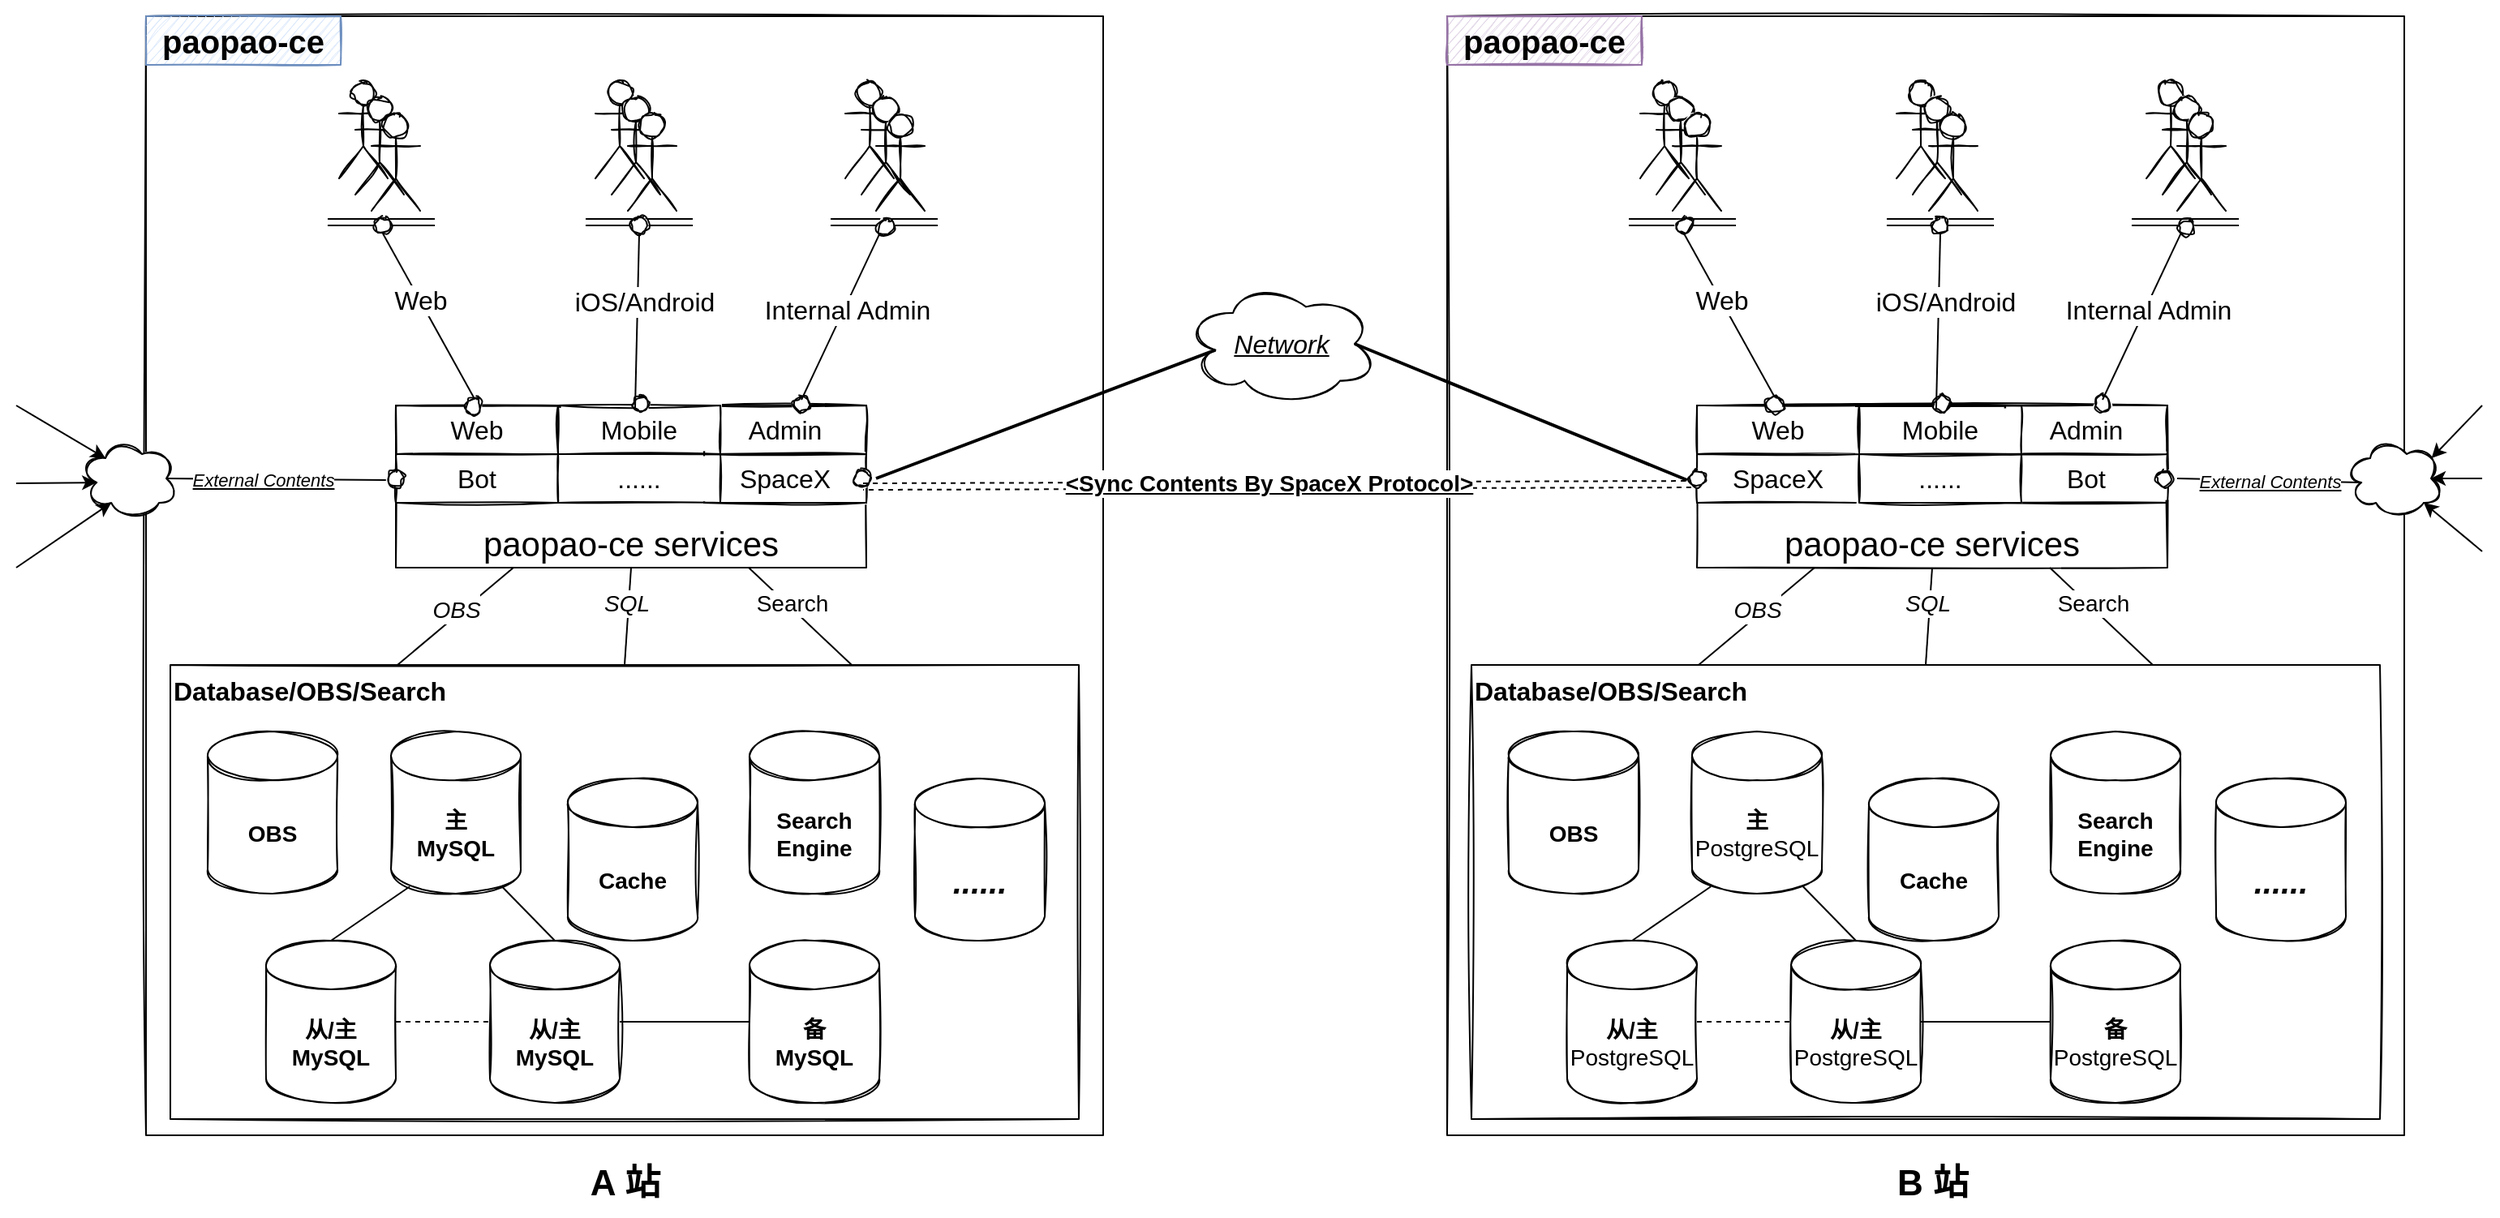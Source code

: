 <mxfile version="20.3.0" type="device"><diagram id="L_H36p_b5aqQUaw5mOKQ" name="Page-1"><mxGraphModel dx="1744" dy="934" grid="1" gridSize="10" guides="1" tooltips="1" connect="1" arrows="1" fold="1" page="1" pageScale="1" pageWidth="827" pageHeight="1169" math="0" shadow="0"><root><mxCell id="0"/><mxCell id="1" parent="0"/><mxCell id="iXZjBo1BWrSD5-5Twpb1-287" value="" style="rounded=0;whiteSpace=wrap;html=1;shadow=0;glass=0;sketch=0;fontSize=22;gradientColor=none;fillColor=none;strokeColor=none;" parent="1" vertex="1"><mxGeometry x="30" y="50" width="1540" height="750" as="geometry"/></mxCell><mxCell id="iXZjBo1BWrSD5-5Twpb1-288" value="" style="rounded=0;whiteSpace=wrap;html=1;shadow=0;glass=0;sketch=1;fontSize=22;fontStyle=1;verticalAlign=top;align=left;" parent="1" vertex="1"><mxGeometry x="120" y="60" width="590" height="690" as="geometry"/></mxCell><mxCell id="iXZjBo1BWrSD5-5Twpb1-289" value="paopao-ce services" style="rounded=0;whiteSpace=wrap;html=1;fontSize=21;fontStyle=0;verticalAlign=bottom;glass=0;shadow=0;sketch=1;" parent="1" vertex="1"><mxGeometry x="274" y="300" width="290" height="100" as="geometry"/></mxCell><mxCell id="iXZjBo1BWrSD5-5Twpb1-290" value="Web" style="rounded=0;whiteSpace=wrap;html=1;shadow=0;glass=0;sketch=1;fontSize=16;" parent="1" vertex="1"><mxGeometry x="274" y="300" width="100" height="30" as="geometry"/></mxCell><mxCell id="iXZjBo1BWrSD5-5Twpb1-291" value="SpaceX" style="rounded=0;whiteSpace=wrap;html=1;shadow=0;glass=0;sketch=1;fontSize=16;" parent="1" vertex="1"><mxGeometry x="464" y="330" width="100" height="30" as="geometry"/></mxCell><mxCell id="iXZjBo1BWrSD5-5Twpb1-292" value="Admin" style="rounded=0;whiteSpace=wrap;html=1;shadow=0;glass=0;sketch=1;fontSize=16;" parent="1" vertex="1"><mxGeometry x="464" y="300" width="100" height="30" as="geometry"/></mxCell><mxCell id="iXZjBo1BWrSD5-5Twpb1-293" value="Mobile" style="rounded=0;whiteSpace=wrap;html=1;shadow=0;glass=0;sketch=1;fontSize=16;" parent="1" vertex="1"><mxGeometry x="374" y="300" width="100" height="30" as="geometry"/></mxCell><mxCell id="iXZjBo1BWrSD5-5Twpb1-294" value="Bot" style="rounded=0;whiteSpace=wrap;html=1;shadow=0;glass=0;sketch=1;fontSize=16;" parent="1" vertex="1"><mxGeometry x="274" y="330" width="100" height="30" as="geometry"/></mxCell><mxCell id="iXZjBo1BWrSD5-5Twpb1-295" value="......" style="rounded=0;whiteSpace=wrap;html=1;shadow=0;glass=0;sketch=1;fontSize=16;" parent="1" vertex="1"><mxGeometry x="374" y="330" width="100" height="30" as="geometry"/></mxCell><mxCell id="iXZjBo1BWrSD5-5Twpb1-296" value="" style="shape=umlActor;verticalLabelPosition=bottom;verticalAlign=top;html=1;outlineConnect=0;rounded=0;shadow=0;glass=0;sketch=1;fontSize=21;" parent="1" vertex="1"><mxGeometry x="239" y="100" width="30" height="60" as="geometry"/></mxCell><mxCell id="iXZjBo1BWrSD5-5Twpb1-297" value="" style="shape=umlActor;verticalLabelPosition=bottom;verticalAlign=top;html=1;outlineConnect=0;rounded=0;shadow=0;glass=0;sketch=1;fontSize=21;" parent="1" vertex="1"><mxGeometry x="249" y="110" width="30" height="60" as="geometry"/></mxCell><mxCell id="iXZjBo1BWrSD5-5Twpb1-298" value="" style="shape=umlActor;verticalLabelPosition=bottom;verticalAlign=top;html=1;outlineConnect=0;rounded=0;shadow=0;glass=0;sketch=1;fontSize=21;" parent="1" vertex="1"><mxGeometry x="259" y="120" width="30" height="60" as="geometry"/></mxCell><mxCell id="iXZjBo1BWrSD5-5Twpb1-299" value="" style="shape=umlActor;verticalLabelPosition=bottom;verticalAlign=top;html=1;outlineConnect=0;rounded=0;shadow=0;glass=0;sketch=1;fontSize=21;" parent="1" vertex="1"><mxGeometry x="397" y="100" width="30" height="60" as="geometry"/></mxCell><mxCell id="iXZjBo1BWrSD5-5Twpb1-300" value="" style="shape=umlActor;verticalLabelPosition=bottom;verticalAlign=top;html=1;outlineConnect=0;rounded=0;shadow=0;glass=0;sketch=1;fontSize=21;" parent="1" vertex="1"><mxGeometry x="407" y="110" width="30" height="60" as="geometry"/></mxCell><mxCell id="iXZjBo1BWrSD5-5Twpb1-301" value="" style="shape=umlActor;verticalLabelPosition=bottom;verticalAlign=top;html=1;outlineConnect=0;rounded=0;shadow=0;glass=0;sketch=1;fontSize=21;" parent="1" vertex="1"><mxGeometry x="417" y="120" width="30" height="60" as="geometry"/></mxCell><mxCell id="iXZjBo1BWrSD5-5Twpb1-302" value="" style="shape=umlActor;verticalLabelPosition=bottom;verticalAlign=top;html=1;outlineConnect=0;rounded=0;shadow=0;glass=0;sketch=1;fontSize=21;" parent="1" vertex="1"><mxGeometry x="551" y="100" width="30" height="60" as="geometry"/></mxCell><mxCell id="iXZjBo1BWrSD5-5Twpb1-303" value="" style="shape=umlActor;verticalLabelPosition=bottom;verticalAlign=top;html=1;outlineConnect=0;rounded=0;shadow=0;glass=0;sketch=1;fontSize=21;" parent="1" vertex="1"><mxGeometry x="561" y="110" width="30" height="60" as="geometry"/></mxCell><mxCell id="iXZjBo1BWrSD5-5Twpb1-304" value="" style="shape=umlActor;verticalLabelPosition=bottom;verticalAlign=top;html=1;outlineConnect=0;rounded=0;shadow=0;glass=0;sketch=1;fontSize=21;" parent="1" vertex="1"><mxGeometry x="570" y="120" width="30" height="60" as="geometry"/></mxCell><mxCell id="iXZjBo1BWrSD5-5Twpb1-305" value="" style="ellipse;whiteSpace=wrap;html=1;aspect=fixed;rounded=0;shadow=0;glass=0;sketch=1;fontSize=21;" parent="1" vertex="1"><mxGeometry x="317" y="295" width="10" height="10" as="geometry"/></mxCell><mxCell id="iXZjBo1BWrSD5-5Twpb1-306" value="" style="ellipse;whiteSpace=wrap;html=1;aspect=fixed;rounded=0;shadow=0;glass=0;sketch=1;fontSize=21;" parent="1" vertex="1"><mxGeometry x="420" y="294" width="10" height="10" as="geometry"/></mxCell><mxCell id="iXZjBo1BWrSD5-5Twpb1-307" value="" style="ellipse;whiteSpace=wrap;html=1;aspect=fixed;rounded=0;shadow=0;glass=0;sketch=1;fontSize=21;" parent="1" vertex="1"><mxGeometry x="519" y="294" width="10" height="10" as="geometry"/></mxCell><mxCell id="iXZjBo1BWrSD5-5Twpb1-308" value="" style="ellipse;whiteSpace=wrap;html=1;aspect=fixed;rounded=0;shadow=0;glass=0;sketch=1;fontSize=21;" parent="1" vertex="1"><mxGeometry x="269" y="340" width="10" height="10" as="geometry"/></mxCell><mxCell id="iXZjBo1BWrSD5-5Twpb1-309" value="" style="ellipse;whiteSpace=wrap;html=1;aspect=fixed;rounded=0;shadow=0;glass=0;sketch=1;fontSize=21;" parent="1" vertex="1"><mxGeometry x="557" y="340" width="10" height="10" as="geometry"/></mxCell><mxCell id="iXZjBo1BWrSD5-5Twpb1-310" value="" style="ellipse;shape=cloud;whiteSpace=wrap;html=1;rounded=0;shadow=0;glass=0;sketch=1;fontSize=21;" parent="1" vertex="1"><mxGeometry x="80" y="320" width="60" height="50" as="geometry"/></mxCell><mxCell id="iXZjBo1BWrSD5-5Twpb1-311" value="Network" style="ellipse;shape=cloud;whiteSpace=wrap;html=1;rounded=0;shadow=0;glass=0;sketch=1;fontSize=16;fontStyle=6" parent="1" vertex="1"><mxGeometry x="760" y="224" width="120" height="76" as="geometry"/></mxCell><mxCell id="iXZjBo1BWrSD5-5Twpb1-312" value="" style="shape=link;html=1;rounded=0;fontSize=21;" parent="1" edge="1"><mxGeometry width="100" relative="1" as="geometry"><mxPoint x="232" y="187" as="sourcePoint"/><mxPoint x="298" y="187" as="targetPoint"/><Array as="points"><mxPoint x="308" y="187"/><mxPoint x="278" y="187"/></Array></mxGeometry></mxCell><mxCell id="iXZjBo1BWrSD5-5Twpb1-313" value="" style="shape=link;html=1;rounded=0;fontSize=21;" parent="1" edge="1"><mxGeometry width="100" relative="1" as="geometry"><mxPoint x="391" y="187" as="sourcePoint"/><mxPoint x="457" y="187" as="targetPoint"/><Array as="points"><mxPoint x="467" y="187"/><mxPoint x="437" y="187"/></Array></mxGeometry></mxCell><mxCell id="iXZjBo1BWrSD5-5Twpb1-314" value="" style="shape=link;html=1;rounded=0;fontSize=21;" parent="1" edge="1"><mxGeometry width="100" relative="1" as="geometry"><mxPoint x="542" y="187" as="sourcePoint"/><mxPoint x="608" y="187" as="targetPoint"/><Array as="points"><mxPoint x="618" y="187"/><mxPoint x="588" y="187"/></Array></mxGeometry></mxCell><mxCell id="iXZjBo1BWrSD5-5Twpb1-315" value="" style="ellipse;whiteSpace=wrap;html=1;aspect=fixed;rounded=0;shadow=0;glass=0;sketch=1;fontSize=21;" parent="1" vertex="1"><mxGeometry x="261" y="184" width="10" height="10" as="geometry"/></mxCell><mxCell id="iXZjBo1BWrSD5-5Twpb1-316" value="" style="ellipse;whiteSpace=wrap;html=1;aspect=fixed;rounded=0;shadow=0;glass=0;sketch=1;fontSize=21;" parent="1" vertex="1"><mxGeometry x="419" y="184" width="10" height="10" as="geometry"/></mxCell><mxCell id="iXZjBo1BWrSD5-5Twpb1-317" value="" style="ellipse;whiteSpace=wrap;html=1;aspect=fixed;rounded=0;shadow=0;glass=0;sketch=1;fontSize=21;" parent="1" vertex="1"><mxGeometry x="571" y="185" width="10" height="10" as="geometry"/></mxCell><mxCell id="iXZjBo1BWrSD5-5Twpb1-318" value="" style="endArrow=none;html=1;rounded=0;fontSize=21;entryX=0.5;entryY=1;entryDx=0;entryDy=0;exitX=0.5;exitY=0;exitDx=0;exitDy=0;" parent="1" source="iXZjBo1BWrSD5-5Twpb1-305" target="iXZjBo1BWrSD5-5Twpb1-315" edge="1"><mxGeometry width="50" height="50" relative="1" as="geometry"><mxPoint x="380" y="480" as="sourcePoint"/><mxPoint x="430" y="430" as="targetPoint"/></mxGeometry></mxCell><mxCell id="iXZjBo1BWrSD5-5Twpb1-319" value="Web" style="edgeLabel;html=1;align=center;verticalAlign=middle;resizable=0;points=[];fontSize=16;" parent="iXZjBo1BWrSD5-5Twpb1-318" vertex="1" connectable="0"><mxGeometry x="0.193" relative="1" as="geometry"><mxPoint as="offset"/></mxGeometry></mxCell><mxCell id="iXZjBo1BWrSD5-5Twpb1-320" value="" style="endArrow=none;html=1;rounded=0;fontSize=21;entryX=0.5;entryY=1;entryDx=0;entryDy=0;exitX=0;exitY=1;exitDx=0;exitDy=0;" parent="1" source="iXZjBo1BWrSD5-5Twpb1-306" target="iXZjBo1BWrSD5-5Twpb1-316" edge="1"><mxGeometry width="50" height="50" relative="1" as="geometry"><mxPoint x="380" y="480" as="sourcePoint"/><mxPoint x="430" y="430" as="targetPoint"/></mxGeometry></mxCell><mxCell id="iXZjBo1BWrSD5-5Twpb1-321" value="iOS/Android" style="edgeLabel;html=1;align=center;verticalAlign=middle;resizable=0;points=[];fontSize=16;" parent="iXZjBo1BWrSD5-5Twpb1-320" vertex="1" connectable="0"><mxGeometry x="0.237" y="-4" relative="1" as="geometry"><mxPoint as="offset"/></mxGeometry></mxCell><mxCell id="iXZjBo1BWrSD5-5Twpb1-322" value="" style="endArrow=none;html=1;rounded=0;fontSize=21;entryX=0;entryY=1;entryDx=0;entryDy=0;exitX=0.6;exitY=-0.117;exitDx=0;exitDy=0;exitPerimeter=0;" parent="1" source="iXZjBo1BWrSD5-5Twpb1-292" target="iXZjBo1BWrSD5-5Twpb1-317" edge="1"><mxGeometry width="50" height="50" relative="1" as="geometry"><mxPoint x="380" y="480" as="sourcePoint"/><mxPoint x="430" y="430" as="targetPoint"/></mxGeometry></mxCell><mxCell id="iXZjBo1BWrSD5-5Twpb1-323" value="Internal Admin" style="edgeLabel;html=1;align=center;verticalAlign=middle;resizable=0;points=[];fontSize=16;" parent="iXZjBo1BWrSD5-5Twpb1-322" vertex="1" connectable="0"><mxGeometry x="0.092" y="-1" relative="1" as="geometry"><mxPoint as="offset"/></mxGeometry></mxCell><mxCell id="iXZjBo1BWrSD5-5Twpb1-324" value="Database/OBS/Search" style="rounded=0;whiteSpace=wrap;html=1;shadow=0;glass=0;sketch=1;fontSize=16;verticalAlign=top;labelPosition=center;verticalLabelPosition=middle;align=left;fontStyle=1" parent="1" vertex="1"><mxGeometry x="135" y="460" width="560" height="280" as="geometry"/></mxCell><mxCell id="iXZjBo1BWrSD5-5Twpb1-325" value="&lt;span style=&quot;font-size: 14px;&quot;&gt;主&lt;/span&gt;&lt;br style=&quot;font-size: 14px;&quot;&gt;MySQL" style="shape=cylinder3;whiteSpace=wrap;html=1;boundedLbl=1;backgroundOutline=1;size=15;fontStyle=1;fontSize=14;sketch=1;" parent="1" vertex="1"><mxGeometry x="271" y="501" width="80" height="100" as="geometry"/></mxCell><mxCell id="iXZjBo1BWrSD5-5Twpb1-326" value="OBS" style="shape=cylinder3;whiteSpace=wrap;html=1;boundedLbl=1;backgroundOutline=1;size=15;fontStyle=1;fontSize=14;shadow=0;sketch=1;" parent="1" vertex="1"><mxGeometry x="158" y="501" width="80" height="100" as="geometry"/></mxCell><mxCell id="iXZjBo1BWrSD5-5Twpb1-327" value="Cache" style="shape=cylinder3;whiteSpace=wrap;html=1;boundedLbl=1;backgroundOutline=1;size=15;fontStyle=1;fontSize=14;sketch=1;" parent="1" vertex="1"><mxGeometry x="380" y="530" width="80" height="100" as="geometry"/></mxCell><mxCell id="iXZjBo1BWrSD5-5Twpb1-328" value="Search Engine" style="shape=cylinder3;whiteSpace=wrap;html=1;boundedLbl=1;backgroundOutline=1;size=15;fontStyle=1;fontSize=14;sketch=1;" parent="1" vertex="1"><mxGeometry x="492" y="501" width="80" height="100" as="geometry"/></mxCell><mxCell id="iXZjBo1BWrSD5-5Twpb1-329" value="......" style="shape=cylinder3;whiteSpace=wrap;html=1;boundedLbl=1;backgroundOutline=1;size=15;fontStyle=3;fontSize=20;sketch=1;" parent="1" vertex="1"><mxGeometry x="594" y="530" width="80" height="100" as="geometry"/></mxCell><mxCell id="iXZjBo1BWrSD5-5Twpb1-330" value="从/主&lt;br style=&quot;font-size: 14px;&quot;&gt;MySQL" style="shape=cylinder3;whiteSpace=wrap;html=1;boundedLbl=1;backgroundOutline=1;size=15;fontStyle=1;fontSize=14;sketch=1;" parent="1" vertex="1"><mxGeometry x="194" y="630" width="80" height="100" as="geometry"/></mxCell><mxCell id="iXZjBo1BWrSD5-5Twpb1-331" value="从/主&lt;br style=&quot;font-size: 14px;&quot;&gt;MySQL" style="shape=cylinder3;whiteSpace=wrap;html=1;boundedLbl=1;backgroundOutline=1;size=15;fontStyle=1;fontSize=14;sketch=1;" parent="1" vertex="1"><mxGeometry x="332" y="630" width="80" height="100" as="geometry"/></mxCell><mxCell id="iXZjBo1BWrSD5-5Twpb1-332" value="备&lt;br style=&quot;font-size: 14px;&quot;&gt;MySQL" style="shape=cylinder3;whiteSpace=wrap;html=1;boundedLbl=1;backgroundOutline=1;size=15;fontStyle=1;fontSize=14;sketch=1;" parent="1" vertex="1"><mxGeometry x="492" y="630" width="80" height="100" as="geometry"/></mxCell><mxCell id="iXZjBo1BWrSD5-5Twpb1-333" value="" style="endArrow=none;html=1;rounded=0;fontSize=16;exitX=0.5;exitY=0;exitDx=0;exitDy=0;exitPerimeter=0;entryX=0.145;entryY=1;entryDx=0;entryDy=-4.35;entryPerimeter=0;" parent="1" source="iXZjBo1BWrSD5-5Twpb1-330" target="iXZjBo1BWrSD5-5Twpb1-325" edge="1"><mxGeometry width="50" height="50" relative="1" as="geometry"><mxPoint x="415" y="530" as="sourcePoint"/><mxPoint x="465" y="480" as="targetPoint"/></mxGeometry></mxCell><mxCell id="iXZjBo1BWrSD5-5Twpb1-334" value="" style="endArrow=none;html=1;rounded=0;fontSize=16;exitX=0.5;exitY=0;exitDx=0;exitDy=0;exitPerimeter=0;entryX=0.855;entryY=1;entryDx=0;entryDy=-4.35;entryPerimeter=0;" parent="1" source="iXZjBo1BWrSD5-5Twpb1-331" target="iXZjBo1BWrSD5-5Twpb1-325" edge="1"><mxGeometry width="50" height="50" relative="1" as="geometry"><mxPoint x="243" y="680" as="sourcePoint"/><mxPoint x="289.6" y="646.65" as="targetPoint"/></mxGeometry></mxCell><mxCell id="iXZjBo1BWrSD5-5Twpb1-335" value="" style="endArrow=none;html=1;rounded=0;fontSize=16;exitX=1;exitY=0.5;exitDx=0;exitDy=0;exitPerimeter=0;entryX=0;entryY=0.5;entryDx=0;entryDy=0;entryPerimeter=0;dashed=1;" parent="1" source="iXZjBo1BWrSD5-5Twpb1-330" target="iXZjBo1BWrSD5-5Twpb1-331" edge="1"><mxGeometry width="50" height="50" relative="1" as="geometry"><mxPoint x="244" y="640" as="sourcePoint"/><mxPoint x="290.6" y="606.65" as="targetPoint"/></mxGeometry></mxCell><mxCell id="iXZjBo1BWrSD5-5Twpb1-336" value="" style="endArrow=none;html=1;rounded=0;fontSize=16;exitX=0;exitY=0.5;exitDx=0;exitDy=0;exitPerimeter=0;entryX=1;entryY=0.5;entryDx=0;entryDy=0;entryPerimeter=0;" parent="1" source="iXZjBo1BWrSD5-5Twpb1-332" target="iXZjBo1BWrSD5-5Twpb1-331" edge="1"><mxGeometry width="50" height="50" relative="1" as="geometry"><mxPoint x="385" y="640" as="sourcePoint"/><mxPoint x="347.4" y="606.65" as="targetPoint"/></mxGeometry></mxCell><mxCell id="iXZjBo1BWrSD5-5Twpb1-337" value="paopao-ce" style="rounded=0;whiteSpace=wrap;html=1;shadow=0;glass=0;sketch=1;fontSize=20;fontStyle=1;fillColor=#dae8fc;strokeColor=#6c8ebf;" parent="1" vertex="1"><mxGeometry x="120" y="60" width="120" height="30" as="geometry"/></mxCell><mxCell id="iXZjBo1BWrSD5-5Twpb1-338" value="" style="endArrow=none;html=1;rounded=0;fontSize=20;exitX=0.25;exitY=0;exitDx=0;exitDy=0;entryX=0.25;entryY=1;entryDx=0;entryDy=0;" parent="1" source="iXZjBo1BWrSD5-5Twpb1-324" target="iXZjBo1BWrSD5-5Twpb1-289" edge="1"><mxGeometry width="50" height="50" relative="1" as="geometry"><mxPoint x="440" y="470" as="sourcePoint"/><mxPoint x="490" y="420" as="targetPoint"/></mxGeometry></mxCell><mxCell id="iXZjBo1BWrSD5-5Twpb1-339" value="&lt;i&gt;&lt;font style=&quot;font-size: 14px;&quot;&gt;OBS&lt;/font&gt;&lt;/i&gt;" style="edgeLabel;html=1;align=center;verticalAlign=middle;resizable=0;points=[];fontSize=16;" parent="iXZjBo1BWrSD5-5Twpb1-338" vertex="1" connectable="0"><mxGeometry x="0.073" y="4" relative="1" as="geometry"><mxPoint as="offset"/></mxGeometry></mxCell><mxCell id="iXZjBo1BWrSD5-5Twpb1-340" value="" style="endArrow=none;html=1;rounded=0;fontSize=20;exitX=0.5;exitY=0;exitDx=0;exitDy=0;entryX=0.5;entryY=1;entryDx=0;entryDy=0;" parent="1" source="iXZjBo1BWrSD5-5Twpb1-324" target="iXZjBo1BWrSD5-5Twpb1-289" edge="1"><mxGeometry width="50" height="50" relative="1" as="geometry"><mxPoint x="285" y="470" as="sourcePoint"/><mxPoint x="356.5" y="410" as="targetPoint"/></mxGeometry></mxCell><mxCell id="iXZjBo1BWrSD5-5Twpb1-341" value="SQL" style="edgeLabel;html=1;align=center;verticalAlign=middle;resizable=0;points=[];fontSize=14;fontStyle=2" parent="iXZjBo1BWrSD5-5Twpb1-340" vertex="1" connectable="0"><mxGeometry x="0.263" y="2" relative="1" as="geometry"><mxPoint as="offset"/></mxGeometry></mxCell><mxCell id="iXZjBo1BWrSD5-5Twpb1-342" value="" style="endArrow=none;html=1;rounded=0;fontSize=20;exitX=0.75;exitY=0;exitDx=0;exitDy=0;entryX=0.75;entryY=1;entryDx=0;entryDy=0;" parent="1" source="iXZjBo1BWrSD5-5Twpb1-324" target="iXZjBo1BWrSD5-5Twpb1-289" edge="1"><mxGeometry width="50" height="50" relative="1" as="geometry"><mxPoint x="425" y="470" as="sourcePoint"/><mxPoint x="429" y="410" as="targetPoint"/></mxGeometry></mxCell><mxCell id="iXZjBo1BWrSD5-5Twpb1-343" value="Search" style="edgeLabel;html=1;align=center;verticalAlign=middle;resizable=0;points=[];fontSize=14;" parent="iXZjBo1BWrSD5-5Twpb1-342" vertex="1" connectable="0"><mxGeometry x="0.197" y="-1" relative="1" as="geometry"><mxPoint y="-1" as="offset"/></mxGeometry></mxCell><mxCell id="iXZjBo1BWrSD5-5Twpb1-344" value="" style="endArrow=none;html=1;rounded=0;fontSize=14;exitX=0.16;exitY=0.55;exitDx=0;exitDy=0;exitPerimeter=0;strokeWidth=2;" parent="1" source="iXZjBo1BWrSD5-5Twpb1-311" edge="1"><mxGeometry width="50" height="50" relative="1" as="geometry"><mxPoint x="440" y="480" as="sourcePoint"/><mxPoint x="570" y="345" as="targetPoint"/></mxGeometry></mxCell><mxCell id="iXZjBo1BWrSD5-5Twpb1-345" value="" style="endArrow=none;html=1;rounded=0;fontSize=14;exitX=0.875;exitY=0.5;exitDx=0;exitDy=0;exitPerimeter=0;entryX=-0.021;entryY=0.46;entryDx=0;entryDy=0;entryPerimeter=0;" parent="1" source="iXZjBo1BWrSD5-5Twpb1-310" target="iXZjBo1BWrSD5-5Twpb1-289" edge="1"><mxGeometry width="50" height="50" relative="1" as="geometry"><mxPoint x="440" y="480" as="sourcePoint"/><mxPoint x="490" y="430" as="targetPoint"/></mxGeometry></mxCell><mxCell id="iXZjBo1BWrSD5-5Twpb1-346" value="&lt;i&gt;&lt;u&gt;&lt;font style=&quot;font-size: 11px;&quot;&gt;External Contents&lt;/font&gt;&lt;/u&gt;&lt;/i&gt;" style="edgeLabel;html=1;align=center;verticalAlign=middle;resizable=0;points=[];fontSize=12;" parent="iXZjBo1BWrSD5-5Twpb1-345" vertex="1" connectable="0"><mxGeometry x="-0.136" relative="1" as="geometry"><mxPoint x="1" as="offset"/></mxGeometry></mxCell><mxCell id="iXZjBo1BWrSD5-5Twpb1-347" value="" style="rounded=0;whiteSpace=wrap;html=1;shadow=0;glass=0;sketch=1;fontSize=22;fontStyle=1;verticalAlign=top;align=left;" parent="1" vertex="1"><mxGeometry x="922" y="60" width="590" height="690" as="geometry"/></mxCell><mxCell id="iXZjBo1BWrSD5-5Twpb1-348" value="paopao-ce services" style="rounded=0;whiteSpace=wrap;html=1;fontSize=21;fontStyle=0;verticalAlign=bottom;glass=0;shadow=0;sketch=1;" parent="1" vertex="1"><mxGeometry x="1076" y="300" width="290" height="100" as="geometry"/></mxCell><mxCell id="iXZjBo1BWrSD5-5Twpb1-349" value="Web" style="rounded=0;whiteSpace=wrap;html=1;shadow=0;glass=0;sketch=1;fontSize=16;" parent="1" vertex="1"><mxGeometry x="1076" y="300" width="100" height="30" as="geometry"/></mxCell><mxCell id="iXZjBo1BWrSD5-5Twpb1-350" value="Bot" style="rounded=0;whiteSpace=wrap;html=1;shadow=0;glass=0;sketch=1;fontSize=16;" parent="1" vertex="1"><mxGeometry x="1266" y="330" width="100" height="30" as="geometry"/></mxCell><mxCell id="iXZjBo1BWrSD5-5Twpb1-351" value="Admin" style="rounded=0;whiteSpace=wrap;html=1;shadow=0;glass=0;sketch=1;fontSize=16;" parent="1" vertex="1"><mxGeometry x="1266" y="300" width="100" height="30" as="geometry"/></mxCell><mxCell id="iXZjBo1BWrSD5-5Twpb1-352" value="Mobile" style="rounded=0;whiteSpace=wrap;html=1;shadow=0;glass=0;sketch=1;fontSize=16;" parent="1" vertex="1"><mxGeometry x="1176" y="300" width="100" height="30" as="geometry"/></mxCell><mxCell id="iXZjBo1BWrSD5-5Twpb1-353" value="SpaceX" style="rounded=0;whiteSpace=wrap;html=1;shadow=0;glass=0;sketch=1;fontSize=16;" parent="1" vertex="1"><mxGeometry x="1076" y="330" width="100" height="30" as="geometry"/></mxCell><mxCell id="iXZjBo1BWrSD5-5Twpb1-354" value="......" style="rounded=0;whiteSpace=wrap;html=1;shadow=0;glass=0;sketch=1;fontSize=16;" parent="1" vertex="1"><mxGeometry x="1176" y="330" width="100" height="30" as="geometry"/></mxCell><mxCell id="iXZjBo1BWrSD5-5Twpb1-355" value="" style="shape=umlActor;verticalLabelPosition=bottom;verticalAlign=top;html=1;outlineConnect=0;rounded=0;shadow=0;glass=0;sketch=1;fontSize=21;" parent="1" vertex="1"><mxGeometry x="1041" y="100" width="30" height="60" as="geometry"/></mxCell><mxCell id="iXZjBo1BWrSD5-5Twpb1-356" value="" style="shape=umlActor;verticalLabelPosition=bottom;verticalAlign=top;html=1;outlineConnect=0;rounded=0;shadow=0;glass=0;sketch=1;fontSize=21;" parent="1" vertex="1"><mxGeometry x="1051" y="110" width="30" height="60" as="geometry"/></mxCell><mxCell id="iXZjBo1BWrSD5-5Twpb1-357" value="" style="shape=umlActor;verticalLabelPosition=bottom;verticalAlign=top;html=1;outlineConnect=0;rounded=0;shadow=0;glass=0;sketch=1;fontSize=21;" parent="1" vertex="1"><mxGeometry x="1061" y="120" width="30" height="60" as="geometry"/></mxCell><mxCell id="iXZjBo1BWrSD5-5Twpb1-358" value="" style="shape=umlActor;verticalLabelPosition=bottom;verticalAlign=top;html=1;outlineConnect=0;rounded=0;shadow=0;glass=0;sketch=1;fontSize=21;" parent="1" vertex="1"><mxGeometry x="1199" y="100" width="30" height="60" as="geometry"/></mxCell><mxCell id="iXZjBo1BWrSD5-5Twpb1-359" value="" style="shape=umlActor;verticalLabelPosition=bottom;verticalAlign=top;html=1;outlineConnect=0;rounded=0;shadow=0;glass=0;sketch=1;fontSize=21;" parent="1" vertex="1"><mxGeometry x="1209" y="110" width="30" height="60" as="geometry"/></mxCell><mxCell id="iXZjBo1BWrSD5-5Twpb1-360" value="" style="shape=umlActor;verticalLabelPosition=bottom;verticalAlign=top;html=1;outlineConnect=0;rounded=0;shadow=0;glass=0;sketch=1;fontSize=21;" parent="1" vertex="1"><mxGeometry x="1219" y="120" width="30" height="60" as="geometry"/></mxCell><mxCell id="iXZjBo1BWrSD5-5Twpb1-361" value="" style="shape=umlActor;verticalLabelPosition=bottom;verticalAlign=top;html=1;outlineConnect=0;rounded=0;shadow=0;glass=0;sketch=1;fontSize=21;" parent="1" vertex="1"><mxGeometry x="1353" y="100" width="30" height="60" as="geometry"/></mxCell><mxCell id="iXZjBo1BWrSD5-5Twpb1-362" value="" style="shape=umlActor;verticalLabelPosition=bottom;verticalAlign=top;html=1;outlineConnect=0;rounded=0;shadow=0;glass=0;sketch=1;fontSize=21;" parent="1" vertex="1"><mxGeometry x="1363" y="110" width="30" height="60" as="geometry"/></mxCell><mxCell id="iXZjBo1BWrSD5-5Twpb1-363" value="" style="shape=umlActor;verticalLabelPosition=bottom;verticalAlign=top;html=1;outlineConnect=0;rounded=0;shadow=0;glass=0;sketch=1;fontSize=21;" parent="1" vertex="1"><mxGeometry x="1372" y="120" width="30" height="60" as="geometry"/></mxCell><mxCell id="iXZjBo1BWrSD5-5Twpb1-364" value="" style="ellipse;whiteSpace=wrap;html=1;aspect=fixed;rounded=0;shadow=0;glass=0;sketch=1;fontSize=21;" parent="1" vertex="1"><mxGeometry x="1119" y="295" width="10" height="10" as="geometry"/></mxCell><mxCell id="iXZjBo1BWrSD5-5Twpb1-365" value="" style="ellipse;whiteSpace=wrap;html=1;aspect=fixed;rounded=0;shadow=0;glass=0;sketch=1;fontSize=21;" parent="1" vertex="1"><mxGeometry x="1222" y="294" width="10" height="10" as="geometry"/></mxCell><mxCell id="iXZjBo1BWrSD5-5Twpb1-366" value="" style="ellipse;whiteSpace=wrap;html=1;aspect=fixed;rounded=0;shadow=0;glass=0;sketch=1;fontSize=21;" parent="1" vertex="1"><mxGeometry x="1321" y="294" width="10" height="10" as="geometry"/></mxCell><mxCell id="iXZjBo1BWrSD5-5Twpb1-367" value="" style="ellipse;whiteSpace=wrap;html=1;aspect=fixed;rounded=0;shadow=0;glass=0;sketch=1;fontSize=21;" parent="1" vertex="1"><mxGeometry x="1071" y="340" width="10" height="10" as="geometry"/></mxCell><mxCell id="iXZjBo1BWrSD5-5Twpb1-368" value="" style="ellipse;whiteSpace=wrap;html=1;aspect=fixed;rounded=0;shadow=0;glass=0;sketch=1;fontSize=21;" parent="1" vertex="1"><mxGeometry x="1359" y="340" width="10" height="10" as="geometry"/></mxCell><mxCell id="iXZjBo1BWrSD5-5Twpb1-369" value="" style="shape=link;html=1;rounded=0;fontSize=21;" parent="1" edge="1"><mxGeometry width="100" relative="1" as="geometry"><mxPoint x="1034" y="187" as="sourcePoint"/><mxPoint x="1100" y="187" as="targetPoint"/><Array as="points"><mxPoint x="1110" y="187"/><mxPoint x="1080" y="187"/></Array></mxGeometry></mxCell><mxCell id="iXZjBo1BWrSD5-5Twpb1-370" value="" style="shape=link;html=1;rounded=0;fontSize=21;" parent="1" edge="1"><mxGeometry width="100" relative="1" as="geometry"><mxPoint x="1193" y="187" as="sourcePoint"/><mxPoint x="1259" y="187" as="targetPoint"/><Array as="points"><mxPoint x="1269" y="187"/><mxPoint x="1239" y="187"/></Array></mxGeometry></mxCell><mxCell id="iXZjBo1BWrSD5-5Twpb1-371" value="" style="shape=link;html=1;rounded=0;fontSize=21;" parent="1" edge="1"><mxGeometry width="100" relative="1" as="geometry"><mxPoint x="1344" y="187" as="sourcePoint"/><mxPoint x="1410" y="187" as="targetPoint"/><Array as="points"><mxPoint x="1420" y="187"/><mxPoint x="1390" y="187"/></Array></mxGeometry></mxCell><mxCell id="iXZjBo1BWrSD5-5Twpb1-372" value="" style="ellipse;whiteSpace=wrap;html=1;aspect=fixed;rounded=0;shadow=0;glass=0;sketch=1;fontSize=21;" parent="1" vertex="1"><mxGeometry x="1063" y="184" width="10" height="10" as="geometry"/></mxCell><mxCell id="iXZjBo1BWrSD5-5Twpb1-373" value="" style="ellipse;whiteSpace=wrap;html=1;aspect=fixed;rounded=0;shadow=0;glass=0;sketch=1;fontSize=21;" parent="1" vertex="1"><mxGeometry x="1221" y="184" width="10" height="10" as="geometry"/></mxCell><mxCell id="iXZjBo1BWrSD5-5Twpb1-374" value="" style="ellipse;whiteSpace=wrap;html=1;aspect=fixed;rounded=0;shadow=0;glass=0;sketch=1;fontSize=21;" parent="1" vertex="1"><mxGeometry x="1373" y="185" width="10" height="10" as="geometry"/></mxCell><mxCell id="iXZjBo1BWrSD5-5Twpb1-375" value="" style="endArrow=none;html=1;rounded=0;fontSize=21;entryX=0.5;entryY=1;entryDx=0;entryDy=0;exitX=0.5;exitY=0;exitDx=0;exitDy=0;" parent="1" source="iXZjBo1BWrSD5-5Twpb1-364" target="iXZjBo1BWrSD5-5Twpb1-372" edge="1"><mxGeometry width="50" height="50" relative="1" as="geometry"><mxPoint x="1182" y="480" as="sourcePoint"/><mxPoint x="1232" y="430" as="targetPoint"/></mxGeometry></mxCell><mxCell id="iXZjBo1BWrSD5-5Twpb1-376" value="Web" style="edgeLabel;html=1;align=center;verticalAlign=middle;resizable=0;points=[];fontSize=16;" parent="iXZjBo1BWrSD5-5Twpb1-375" vertex="1" connectable="0"><mxGeometry x="0.193" relative="1" as="geometry"><mxPoint as="offset"/></mxGeometry></mxCell><mxCell id="iXZjBo1BWrSD5-5Twpb1-377" value="" style="endArrow=none;html=1;rounded=0;fontSize=21;entryX=0.5;entryY=1;entryDx=0;entryDy=0;exitX=0;exitY=1;exitDx=0;exitDy=0;" parent="1" source="iXZjBo1BWrSD5-5Twpb1-365" target="iXZjBo1BWrSD5-5Twpb1-373" edge="1"><mxGeometry width="50" height="50" relative="1" as="geometry"><mxPoint x="1182" y="480" as="sourcePoint"/><mxPoint x="1232" y="430" as="targetPoint"/></mxGeometry></mxCell><mxCell id="iXZjBo1BWrSD5-5Twpb1-378" value="iOS/Android" style="edgeLabel;html=1;align=center;verticalAlign=middle;resizable=0;points=[];fontSize=16;" parent="iXZjBo1BWrSD5-5Twpb1-377" vertex="1" connectable="0"><mxGeometry x="0.237" y="-4" relative="1" as="geometry"><mxPoint as="offset"/></mxGeometry></mxCell><mxCell id="iXZjBo1BWrSD5-5Twpb1-379" value="" style="endArrow=none;html=1;rounded=0;fontSize=21;entryX=0;entryY=1;entryDx=0;entryDy=0;exitX=0.6;exitY=-0.117;exitDx=0;exitDy=0;exitPerimeter=0;" parent="1" source="iXZjBo1BWrSD5-5Twpb1-351" target="iXZjBo1BWrSD5-5Twpb1-374" edge="1"><mxGeometry width="50" height="50" relative="1" as="geometry"><mxPoint x="1182" y="480" as="sourcePoint"/><mxPoint x="1232" y="430" as="targetPoint"/></mxGeometry></mxCell><mxCell id="iXZjBo1BWrSD5-5Twpb1-380" value="Internal Admin" style="edgeLabel;html=1;align=center;verticalAlign=middle;resizable=0;points=[];fontSize=16;" parent="iXZjBo1BWrSD5-5Twpb1-379" vertex="1" connectable="0"><mxGeometry x="0.092" y="-1" relative="1" as="geometry"><mxPoint as="offset"/></mxGeometry></mxCell><mxCell id="iXZjBo1BWrSD5-5Twpb1-381" value="Database/OBS/Search" style="rounded=0;whiteSpace=wrap;html=1;shadow=0;glass=0;sketch=1;fontSize=16;verticalAlign=top;labelPosition=center;verticalLabelPosition=middle;align=left;fontStyle=1" parent="1" vertex="1"><mxGeometry x="937" y="460" width="560" height="280" as="geometry"/></mxCell><mxCell id="iXZjBo1BWrSD5-5Twpb1-382" value="&lt;span style=&quot;font-size: 14px;&quot;&gt;&lt;b&gt;主&lt;/b&gt;&lt;/span&gt;&lt;br style=&quot;font-size: 14px;&quot;&gt;PostgreSQL" style="shape=cylinder3;whiteSpace=wrap;html=1;boundedLbl=1;backgroundOutline=1;size=15;fontStyle=0;fontSize=14;sketch=1;" parent="1" vertex="1"><mxGeometry x="1073" y="501" width="80" height="100" as="geometry"/></mxCell><mxCell id="iXZjBo1BWrSD5-5Twpb1-383" value="OBS" style="shape=cylinder3;whiteSpace=wrap;html=1;boundedLbl=1;backgroundOutline=1;size=15;fontStyle=1;fontSize=14;shadow=0;sketch=1;" parent="1" vertex="1"><mxGeometry x="960" y="501" width="80" height="100" as="geometry"/></mxCell><mxCell id="iXZjBo1BWrSD5-5Twpb1-384" value="Cache" style="shape=cylinder3;whiteSpace=wrap;html=1;boundedLbl=1;backgroundOutline=1;size=15;fontStyle=1;fontSize=14;sketch=1;" parent="1" vertex="1"><mxGeometry x="1182" y="530" width="80" height="100" as="geometry"/></mxCell><mxCell id="iXZjBo1BWrSD5-5Twpb1-385" value="Search Engine" style="shape=cylinder3;whiteSpace=wrap;html=1;boundedLbl=1;backgroundOutline=1;size=15;fontStyle=1;fontSize=14;sketch=1;" parent="1" vertex="1"><mxGeometry x="1294" y="501" width="80" height="100" as="geometry"/></mxCell><mxCell id="iXZjBo1BWrSD5-5Twpb1-386" value="......" style="shape=cylinder3;whiteSpace=wrap;html=1;boundedLbl=1;backgroundOutline=1;size=15;fontStyle=3;fontSize=20;sketch=1;" parent="1" vertex="1"><mxGeometry x="1396" y="530" width="80" height="100" as="geometry"/></mxCell><mxCell id="iXZjBo1BWrSD5-5Twpb1-387" value="&lt;b&gt;从/主&lt;/b&gt;&lt;br style=&quot;font-size: 14px;&quot;&gt;PostgreSQL" style="shape=cylinder3;whiteSpace=wrap;html=1;boundedLbl=1;backgroundOutline=1;size=15;fontStyle=0;fontSize=14;sketch=1;" parent="1" vertex="1"><mxGeometry x="996" y="630" width="80" height="100" as="geometry"/></mxCell><mxCell id="iXZjBo1BWrSD5-5Twpb1-388" value="从/主&lt;br style=&quot;font-weight: 400;&quot;&gt;&lt;span style=&quot;font-weight: 400;&quot;&gt;PostgreSQL&lt;/span&gt;" style="shape=cylinder3;whiteSpace=wrap;html=1;boundedLbl=1;backgroundOutline=1;size=15;fontStyle=1;fontSize=14;sketch=1;" parent="1" vertex="1"><mxGeometry x="1134" y="630" width="80" height="100" as="geometry"/></mxCell><mxCell id="iXZjBo1BWrSD5-5Twpb1-389" value="备&lt;br style=&quot;font-weight: 400;&quot;&gt;&lt;span style=&quot;font-weight: 400;&quot;&gt;PostgreSQL&lt;/span&gt;" style="shape=cylinder3;whiteSpace=wrap;html=1;boundedLbl=1;backgroundOutline=1;size=15;fontStyle=1;fontSize=14;sketch=1;" parent="1" vertex="1"><mxGeometry x="1294" y="630" width="80" height="100" as="geometry"/></mxCell><mxCell id="iXZjBo1BWrSD5-5Twpb1-390" value="" style="endArrow=none;html=1;rounded=0;fontSize=16;exitX=0.5;exitY=0;exitDx=0;exitDy=0;exitPerimeter=0;entryX=0.145;entryY=1;entryDx=0;entryDy=-4.35;entryPerimeter=0;" parent="1" source="iXZjBo1BWrSD5-5Twpb1-387" target="iXZjBo1BWrSD5-5Twpb1-382" edge="1"><mxGeometry width="50" height="50" relative="1" as="geometry"><mxPoint x="1217" y="530" as="sourcePoint"/><mxPoint x="1267" y="480" as="targetPoint"/></mxGeometry></mxCell><mxCell id="iXZjBo1BWrSD5-5Twpb1-391" value="" style="endArrow=none;html=1;rounded=0;fontSize=16;exitX=0.5;exitY=0;exitDx=0;exitDy=0;exitPerimeter=0;entryX=0.855;entryY=1;entryDx=0;entryDy=-4.35;entryPerimeter=0;" parent="1" source="iXZjBo1BWrSD5-5Twpb1-388" target="iXZjBo1BWrSD5-5Twpb1-382" edge="1"><mxGeometry width="50" height="50" relative="1" as="geometry"><mxPoint x="1045" y="680" as="sourcePoint"/><mxPoint x="1091.6" y="646.65" as="targetPoint"/></mxGeometry></mxCell><mxCell id="iXZjBo1BWrSD5-5Twpb1-392" value="" style="endArrow=none;html=1;rounded=0;fontSize=16;exitX=1;exitY=0.5;exitDx=0;exitDy=0;exitPerimeter=0;entryX=0;entryY=0.5;entryDx=0;entryDy=0;entryPerimeter=0;dashed=1;" parent="1" source="iXZjBo1BWrSD5-5Twpb1-387" target="iXZjBo1BWrSD5-5Twpb1-388" edge="1"><mxGeometry width="50" height="50" relative="1" as="geometry"><mxPoint x="1046" y="640" as="sourcePoint"/><mxPoint x="1092.6" y="606.65" as="targetPoint"/></mxGeometry></mxCell><mxCell id="iXZjBo1BWrSD5-5Twpb1-393" value="" style="endArrow=none;html=1;rounded=0;fontSize=16;exitX=0;exitY=0.5;exitDx=0;exitDy=0;exitPerimeter=0;entryX=1;entryY=0.5;entryDx=0;entryDy=0;entryPerimeter=0;" parent="1" source="iXZjBo1BWrSD5-5Twpb1-389" target="iXZjBo1BWrSD5-5Twpb1-388" edge="1"><mxGeometry width="50" height="50" relative="1" as="geometry"><mxPoint x="1187" y="640" as="sourcePoint"/><mxPoint x="1149.4" y="606.65" as="targetPoint"/></mxGeometry></mxCell><mxCell id="iXZjBo1BWrSD5-5Twpb1-394" value="paopao-ce" style="rounded=0;whiteSpace=wrap;html=1;shadow=0;glass=0;sketch=1;fontSize=20;fontStyle=1;fillColor=#e1d5e7;strokeColor=#9673a6;gradientColor=none;" parent="1" vertex="1"><mxGeometry x="922" y="60" width="120" height="30" as="geometry"/></mxCell><mxCell id="iXZjBo1BWrSD5-5Twpb1-395" value="" style="endArrow=none;html=1;rounded=0;fontSize=20;exitX=0.25;exitY=0;exitDx=0;exitDy=0;entryX=0.25;entryY=1;entryDx=0;entryDy=0;" parent="1" source="iXZjBo1BWrSD5-5Twpb1-381" target="iXZjBo1BWrSD5-5Twpb1-348" edge="1"><mxGeometry width="50" height="50" relative="1" as="geometry"><mxPoint x="1242" y="470" as="sourcePoint"/><mxPoint x="1292" y="420" as="targetPoint"/></mxGeometry></mxCell><mxCell id="iXZjBo1BWrSD5-5Twpb1-396" value="&lt;i&gt;&lt;font style=&quot;font-size: 14px;&quot;&gt;OBS&lt;/font&gt;&lt;/i&gt;" style="edgeLabel;html=1;align=center;verticalAlign=middle;resizable=0;points=[];fontSize=16;" parent="iXZjBo1BWrSD5-5Twpb1-395" vertex="1" connectable="0"><mxGeometry x="0.073" y="4" relative="1" as="geometry"><mxPoint as="offset"/></mxGeometry></mxCell><mxCell id="iXZjBo1BWrSD5-5Twpb1-397" value="" style="endArrow=none;html=1;rounded=0;fontSize=20;exitX=0.5;exitY=0;exitDx=0;exitDy=0;entryX=0.5;entryY=1;entryDx=0;entryDy=0;" parent="1" source="iXZjBo1BWrSD5-5Twpb1-381" target="iXZjBo1BWrSD5-5Twpb1-348" edge="1"><mxGeometry width="50" height="50" relative="1" as="geometry"><mxPoint x="1087" y="470" as="sourcePoint"/><mxPoint x="1158.5" y="410" as="targetPoint"/></mxGeometry></mxCell><mxCell id="iXZjBo1BWrSD5-5Twpb1-398" value="SQL" style="edgeLabel;html=1;align=center;verticalAlign=middle;resizable=0;points=[];fontSize=14;fontStyle=2" parent="iXZjBo1BWrSD5-5Twpb1-397" vertex="1" connectable="0"><mxGeometry x="0.263" y="2" relative="1" as="geometry"><mxPoint as="offset"/></mxGeometry></mxCell><mxCell id="iXZjBo1BWrSD5-5Twpb1-399" value="" style="endArrow=none;html=1;rounded=0;fontSize=20;exitX=0.75;exitY=0;exitDx=0;exitDy=0;entryX=0.75;entryY=1;entryDx=0;entryDy=0;" parent="1" source="iXZjBo1BWrSD5-5Twpb1-381" target="iXZjBo1BWrSD5-5Twpb1-348" edge="1"><mxGeometry width="50" height="50" relative="1" as="geometry"><mxPoint x="1227" y="470" as="sourcePoint"/><mxPoint x="1231" y="410" as="targetPoint"/></mxGeometry></mxCell><mxCell id="iXZjBo1BWrSD5-5Twpb1-400" value="Search" style="edgeLabel;html=1;align=center;verticalAlign=middle;resizable=0;points=[];fontSize=14;" parent="iXZjBo1BWrSD5-5Twpb1-399" vertex="1" connectable="0"><mxGeometry x="0.197" y="-1" relative="1" as="geometry"><mxPoint y="-1" as="offset"/></mxGeometry></mxCell><mxCell id="iXZjBo1BWrSD5-5Twpb1-401" value="&lt;i style=&quot;font-size: 12px;&quot;&gt;&lt;u&gt;&lt;font style=&quot;font-size: 11px;&quot;&gt;External Contents&lt;/font&gt;&lt;/u&gt;&lt;/i&gt;" style="endArrow=none;html=1;rounded=0;fontSize=14;exitX=0.16;exitY=0.55;exitDx=0;exitDy=0;exitPerimeter=0;" parent="1" source="iXZjBo1BWrSD5-5Twpb1-403" edge="1"><mxGeometry width="50" height="50" relative="1" as="geometry"><mxPoint x="1400" y="345" as="sourcePoint"/><mxPoint x="1372" y="345" as="targetPoint"/></mxGeometry></mxCell><mxCell id="iXZjBo1BWrSD5-5Twpb1-402" value="" style="endArrow=none;html=1;rounded=0;fontSize=14;exitX=0.875;exitY=0.5;exitDx=0;exitDy=0;exitPerimeter=0;entryX=-0.021;entryY=0.46;entryDx=0;entryDy=0;entryPerimeter=0;strokeWidth=2;" parent="1" source="iXZjBo1BWrSD5-5Twpb1-311" target="iXZjBo1BWrSD5-5Twpb1-348" edge="1"><mxGeometry width="50" height="50" relative="1" as="geometry"><mxPoint x="1012.5" y="345" as="sourcePoint"/><mxPoint x="1370" y="430" as="targetPoint"/></mxGeometry></mxCell><mxCell id="iXZjBo1BWrSD5-5Twpb1-403" value="" style="ellipse;shape=cloud;whiteSpace=wrap;html=1;rounded=0;shadow=0;glass=0;sketch=1;fontSize=21;" parent="1" vertex="1"><mxGeometry x="1476" y="320" width="60" height="50" as="geometry"/></mxCell><mxCell id="iXZjBo1BWrSD5-5Twpb1-404" value="" style="shape=link;html=1;rounded=0;fontSize=14;exitX=0.5;exitY=1;exitDx=0;exitDy=0;entryX=0;entryY=1;entryDx=0;entryDy=0;dashed=1;" parent="1" source="iXZjBo1BWrSD5-5Twpb1-309" target="iXZjBo1BWrSD5-5Twpb1-367" edge="1"><mxGeometry width="100" relative="1" as="geometry"><mxPoint x="820" y="450" as="sourcePoint"/><mxPoint x="920" y="450" as="targetPoint"/></mxGeometry></mxCell><mxCell id="iXZjBo1BWrSD5-5Twpb1-405" value="&lt;u&gt;&lt;b&gt;&amp;lt;Sync Contents By SpaceX Protocol&amp;gt;&lt;/b&gt;&lt;/u&gt;" style="edgeLabel;html=1;align=center;verticalAlign=middle;resizable=0;points=[];fontSize=14;" parent="iXZjBo1BWrSD5-5Twpb1-404" vertex="1" connectable="0"><mxGeometry x="-0.021" y="2" relative="1" as="geometry"><mxPoint as="offset"/></mxGeometry></mxCell><mxCell id="iXZjBo1BWrSD5-5Twpb1-406" value="" style="endArrow=classic;html=1;rounded=0;strokeWidth=1;fontSize=14;entryX=0.25;entryY=0.25;entryDx=0;entryDy=0;entryPerimeter=0;" parent="1" target="iXZjBo1BWrSD5-5Twpb1-310" edge="1"><mxGeometry width="50" height="50" relative="1" as="geometry"><mxPoint x="40" y="300" as="sourcePoint"/><mxPoint x="540" y="430" as="targetPoint"/></mxGeometry></mxCell><mxCell id="iXZjBo1BWrSD5-5Twpb1-407" value="" style="endArrow=classic;html=1;rounded=0;strokeWidth=1;fontSize=14;entryX=0.31;entryY=0.8;entryDx=0;entryDy=0;entryPerimeter=0;" parent="1" target="iXZjBo1BWrSD5-5Twpb1-310" edge="1"><mxGeometry width="50" height="50" relative="1" as="geometry"><mxPoint x="40" y="400" as="sourcePoint"/><mxPoint x="105" y="342.5" as="targetPoint"/></mxGeometry></mxCell><mxCell id="iXZjBo1BWrSD5-5Twpb1-408" value="" style="endArrow=classic;html=1;rounded=0;strokeWidth=1;fontSize=14;entryX=0.16;entryY=0.55;entryDx=0;entryDy=0;entryPerimeter=0;" parent="1" target="iXZjBo1BWrSD5-5Twpb1-310" edge="1"><mxGeometry width="50" height="50" relative="1" as="geometry"><mxPoint x="40" y="348" as="sourcePoint"/><mxPoint x="108.6" y="370" as="targetPoint"/></mxGeometry></mxCell><mxCell id="iXZjBo1BWrSD5-5Twpb1-409" value="" style="endArrow=classic;html=1;rounded=0;strokeWidth=1;fontSize=11;entryX=0.88;entryY=0.25;entryDx=0;entryDy=0;entryPerimeter=0;" parent="1" target="iXZjBo1BWrSD5-5Twpb1-403" edge="1"><mxGeometry width="50" height="50" relative="1" as="geometry"><mxPoint x="1560" y="300" as="sourcePoint"/><mxPoint x="1610" y="430" as="targetPoint"/></mxGeometry></mxCell><mxCell id="iXZjBo1BWrSD5-5Twpb1-410" value="" style="endArrow=classic;html=1;rounded=0;strokeWidth=1;fontSize=11;entryX=0.875;entryY=0.5;entryDx=0;entryDy=0;entryPerimeter=0;" parent="1" target="iXZjBo1BWrSD5-5Twpb1-403" edge="1"><mxGeometry width="50" height="50" relative="1" as="geometry"><mxPoint x="1560" y="345" as="sourcePoint"/><mxPoint x="1538.8" y="342.5" as="targetPoint"/></mxGeometry></mxCell><mxCell id="iXZjBo1BWrSD5-5Twpb1-411" value="" style="endArrow=classic;html=1;rounded=0;strokeWidth=1;fontSize=11;entryX=0.8;entryY=0.8;entryDx=0;entryDy=0;entryPerimeter=0;" parent="1" target="iXZjBo1BWrSD5-5Twpb1-403" edge="1"><mxGeometry width="50" height="50" relative="1" as="geometry"><mxPoint x="1560" y="390" as="sourcePoint"/><mxPoint x="1548.8" y="352.5" as="targetPoint"/></mxGeometry></mxCell><mxCell id="iXZjBo1BWrSD5-5Twpb1-412" value="&lt;b&gt;&lt;font style=&quot;font-size: 22px;&quot;&gt;A 站&lt;/font&gt;&lt;/b&gt;" style="text;html=1;align=center;verticalAlign=middle;resizable=0;points=[];autosize=1;strokeColor=none;fillColor=none;fontSize=11;" parent="1" vertex="1"><mxGeometry x="380" y="760" width="70" height="40" as="geometry"/></mxCell><mxCell id="iXZjBo1BWrSD5-5Twpb1-413" value="&lt;b&gt;&lt;font style=&quot;font-size: 22px;&quot;&gt;B 站&lt;/font&gt;&lt;/b&gt;" style="text;html=1;align=center;verticalAlign=middle;resizable=0;points=[];autosize=1;strokeColor=none;fillColor=none;fontSize=11;" parent="1" vertex="1"><mxGeometry x="1186" y="760" width="70" height="40" as="geometry"/></mxCell></root></mxGraphModel></diagram></mxfile>